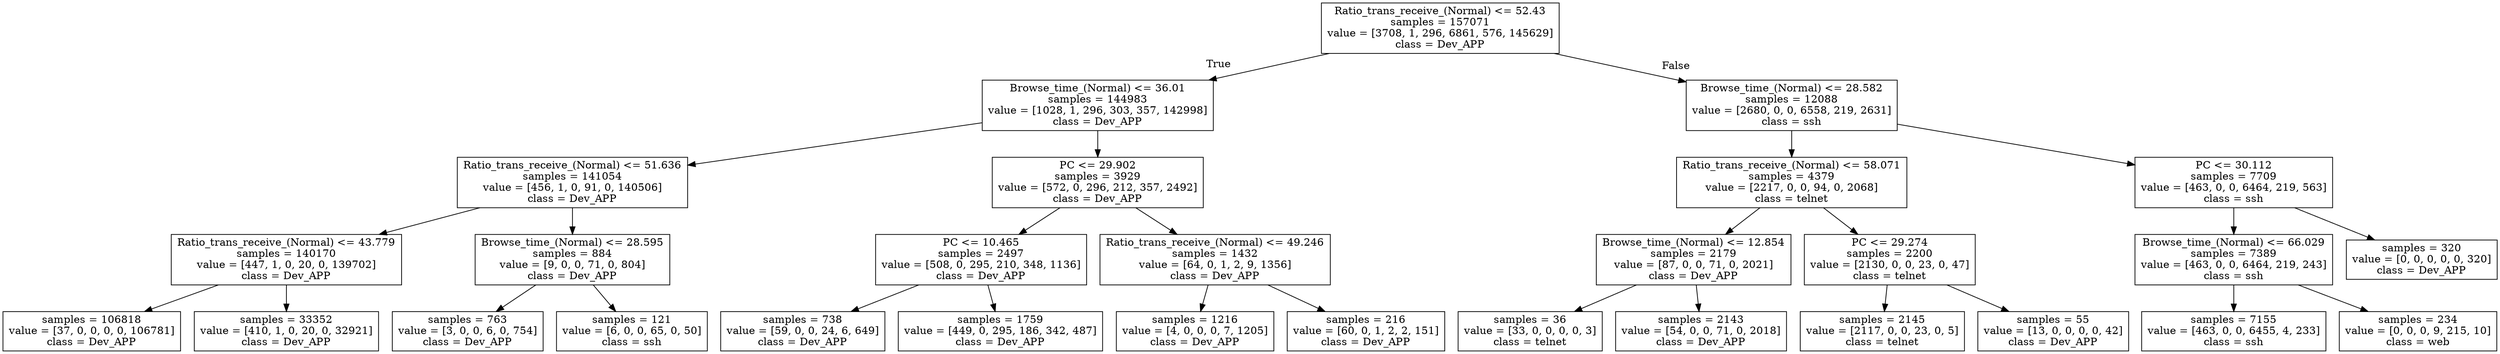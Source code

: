 digraph Tree {
node [shape=box] ;
0 [label="Ratio_trans_receive_(Normal) <= 52.43\nsamples = 157071\nvalue = [3708, 1, 296, 6861, 576, 145629]\nclass = Dev_APP"] ;
1 [label="Browse_time_(Normal) <= 36.01\nsamples = 144983\nvalue = [1028, 1, 296, 303, 357, 142998]\nclass = Dev_APP"] ;
0 -> 1 [labeldistance=2.5, labelangle=45, headlabel="True"] ;
2 [label="Ratio_trans_receive_(Normal) <= 51.636\nsamples = 141054\nvalue = [456, 1, 0, 91, 0, 140506]\nclass = Dev_APP"] ;
1 -> 2 ;
3 [label="Ratio_trans_receive_(Normal) <= 43.779\nsamples = 140170\nvalue = [447, 1, 0, 20, 0, 139702]\nclass = Dev_APP"] ;
2 -> 3 ;
4 [label="samples = 106818\nvalue = [37, 0, 0, 0, 0, 106781]\nclass = Dev_APP"] ;
3 -> 4 ;
5 [label="samples = 33352\nvalue = [410, 1, 0, 20, 0, 32921]\nclass = Dev_APP"] ;
3 -> 5 ;
6 [label="Browse_time_(Normal) <= 28.595\nsamples = 884\nvalue = [9, 0, 0, 71, 0, 804]\nclass = Dev_APP"] ;
2 -> 6 ;
7 [label="samples = 763\nvalue = [3, 0, 0, 6, 0, 754]\nclass = Dev_APP"] ;
6 -> 7 ;
8 [label="samples = 121\nvalue = [6, 0, 0, 65, 0, 50]\nclass = ssh"] ;
6 -> 8 ;
9 [label="PC <= 29.902\nsamples = 3929\nvalue = [572, 0, 296, 212, 357, 2492]\nclass = Dev_APP"] ;
1 -> 9 ;
10 [label="PC <= 10.465\nsamples = 2497\nvalue = [508, 0, 295, 210, 348, 1136]\nclass = Dev_APP"] ;
9 -> 10 ;
11 [label="samples = 738\nvalue = [59, 0, 0, 24, 6, 649]\nclass = Dev_APP"] ;
10 -> 11 ;
12 [label="samples = 1759\nvalue = [449, 0, 295, 186, 342, 487]\nclass = Dev_APP"] ;
10 -> 12 ;
13 [label="Ratio_trans_receive_(Normal) <= 49.246\nsamples = 1432\nvalue = [64, 0, 1, 2, 9, 1356]\nclass = Dev_APP"] ;
9 -> 13 ;
14 [label="samples = 1216\nvalue = [4, 0, 0, 0, 7, 1205]\nclass = Dev_APP"] ;
13 -> 14 ;
15 [label="samples = 216\nvalue = [60, 0, 1, 2, 2, 151]\nclass = Dev_APP"] ;
13 -> 15 ;
16 [label="Browse_time_(Normal) <= 28.582\nsamples = 12088\nvalue = [2680, 0, 0, 6558, 219, 2631]\nclass = ssh"] ;
0 -> 16 [labeldistance=2.5, labelangle=-45, headlabel="False"] ;
17 [label="Ratio_trans_receive_(Normal) <= 58.071\nsamples = 4379\nvalue = [2217, 0, 0, 94, 0, 2068]\nclass = telnet"] ;
16 -> 17 ;
18 [label="Browse_time_(Normal) <= 12.854\nsamples = 2179\nvalue = [87, 0, 0, 71, 0, 2021]\nclass = Dev_APP"] ;
17 -> 18 ;
19 [label="samples = 36\nvalue = [33, 0, 0, 0, 0, 3]\nclass = telnet"] ;
18 -> 19 ;
20 [label="samples = 2143\nvalue = [54, 0, 0, 71, 0, 2018]\nclass = Dev_APP"] ;
18 -> 20 ;
21 [label="PC <= 29.274\nsamples = 2200\nvalue = [2130, 0, 0, 23, 0, 47]\nclass = telnet"] ;
17 -> 21 ;
22 [label="samples = 2145\nvalue = [2117, 0, 0, 23, 0, 5]\nclass = telnet"] ;
21 -> 22 ;
23 [label="samples = 55\nvalue = [13, 0, 0, 0, 0, 42]\nclass = Dev_APP"] ;
21 -> 23 ;
24 [label="PC <= 30.112\nsamples = 7709\nvalue = [463, 0, 0, 6464, 219, 563]\nclass = ssh"] ;
16 -> 24 ;
25 [label="Browse_time_(Normal) <= 66.029\nsamples = 7389\nvalue = [463, 0, 0, 6464, 219, 243]\nclass = ssh"] ;
24 -> 25 ;
26 [label="samples = 7155\nvalue = [463, 0, 0, 6455, 4, 233]\nclass = ssh"] ;
25 -> 26 ;
27 [label="samples = 234\nvalue = [0, 0, 0, 9, 215, 10]\nclass = web"] ;
25 -> 27 ;
28 [label="samples = 320\nvalue = [0, 0, 0, 0, 0, 320]\nclass = Dev_APP"] ;
24 -> 28 ;
}